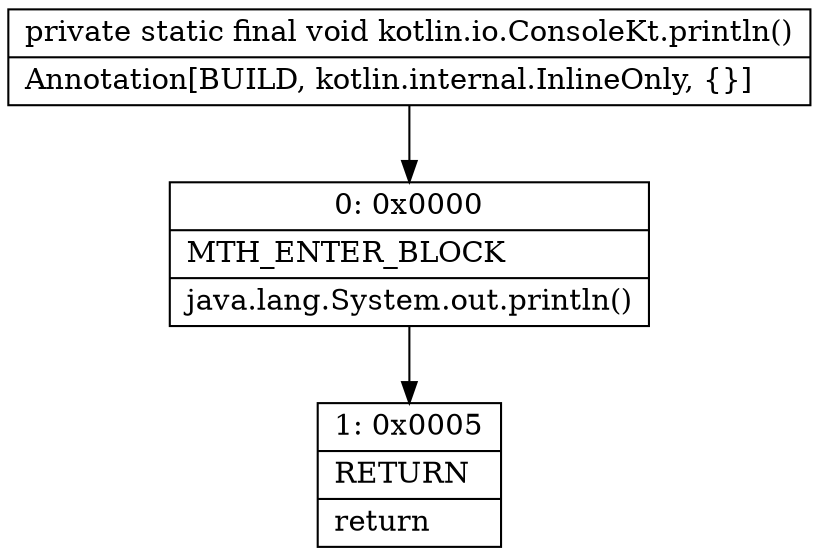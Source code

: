 digraph "CFG forkotlin.io.ConsoleKt.println()V" {
Node_0 [shape=record,label="{0\:\ 0x0000|MTH_ENTER_BLOCK\l|java.lang.System.out.println()\l}"];
Node_1 [shape=record,label="{1\:\ 0x0005|RETURN\l|return\l}"];
MethodNode[shape=record,label="{private static final void kotlin.io.ConsoleKt.println()  | Annotation[BUILD, kotlin.internal.InlineOnly, \{\}]\l}"];
MethodNode -> Node_0;
Node_0 -> Node_1;
}

